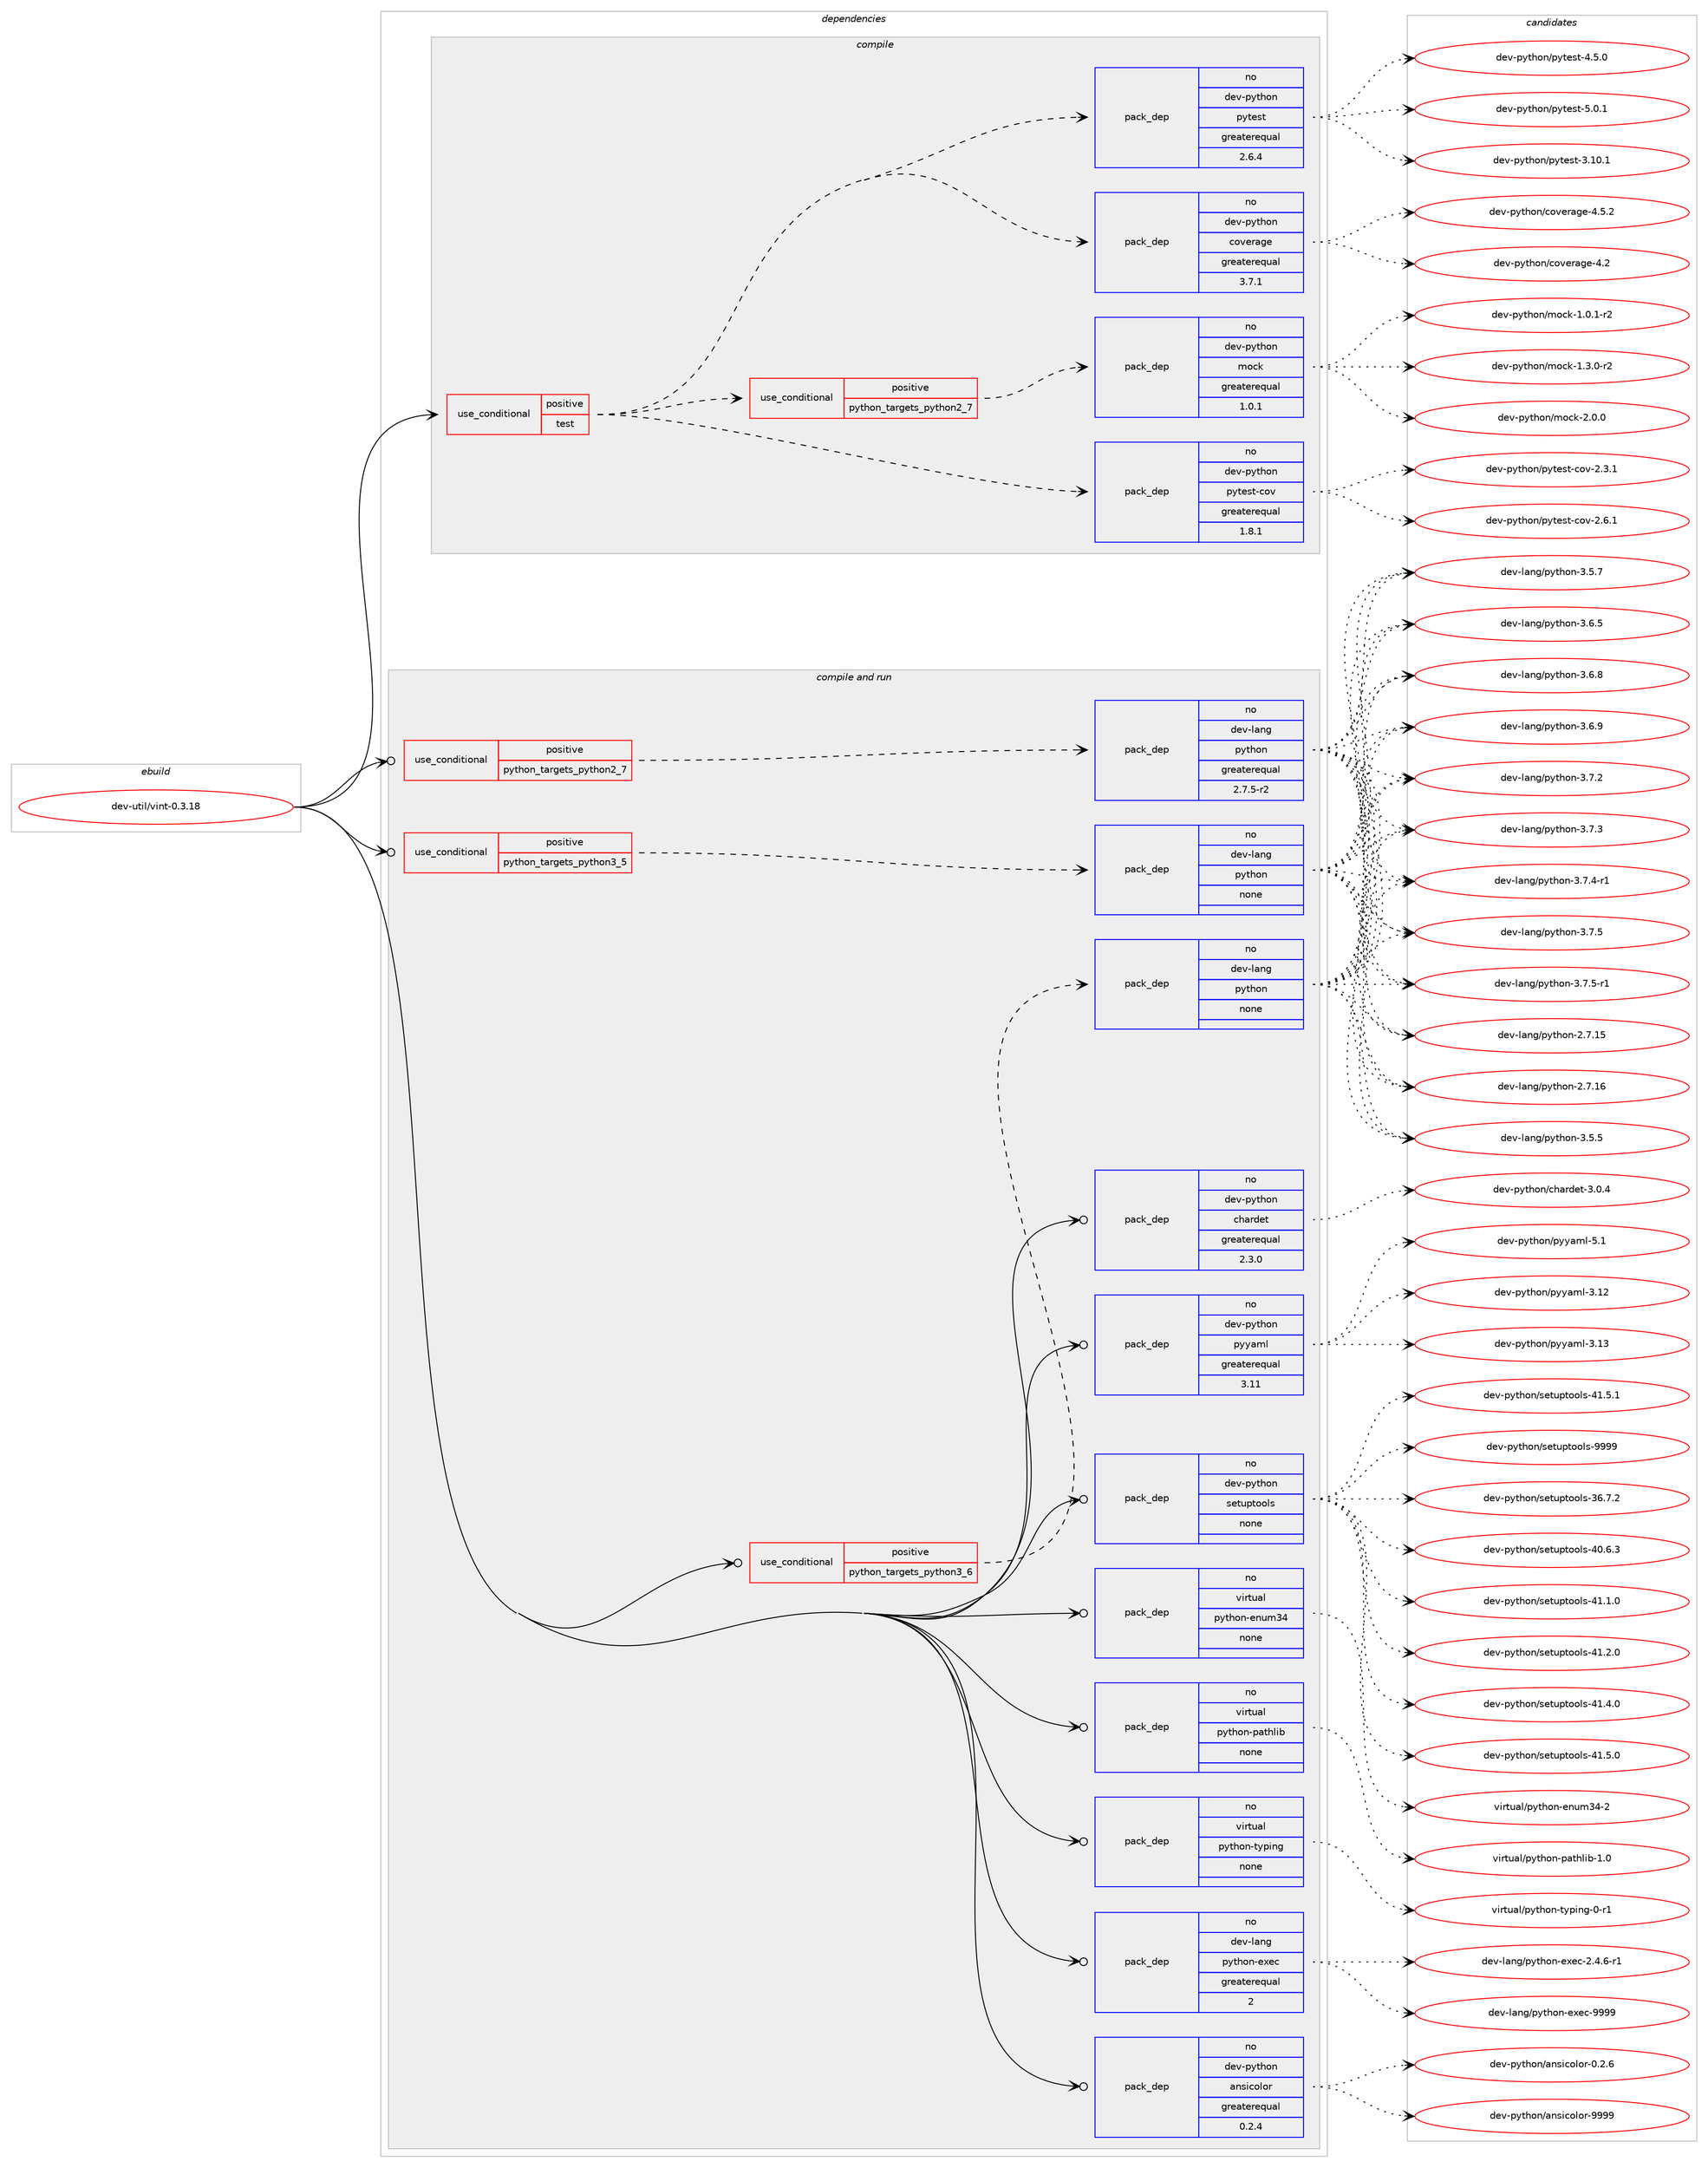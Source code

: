 digraph prolog {

# *************
# Graph options
# *************

newrank=true;
concentrate=true;
compound=true;
graph [rankdir=LR,fontname=Helvetica,fontsize=10,ranksep=1.5];#, ranksep=2.5, nodesep=0.2];
edge  [arrowhead=vee];
node  [fontname=Helvetica,fontsize=10];

# **********
# The ebuild
# **********

subgraph cluster_leftcol {
color=gray;
rank=same;
label=<<i>ebuild</i>>;
id [label="dev-util/vint-0.3.18", color=red, width=4, href="../dev-util/vint-0.3.18.svg"];
}

# ****************
# The dependencies
# ****************

subgraph cluster_midcol {
color=gray;
label=<<i>dependencies</i>>;
subgraph cluster_compile {
fillcolor="#eeeeee";
style=filled;
label=<<i>compile</i>>;
subgraph cond183443 {
dependency732732 [label=<<TABLE BORDER="0" CELLBORDER="1" CELLSPACING="0" CELLPADDING="4"><TR><TD ROWSPAN="3" CELLPADDING="10">use_conditional</TD></TR><TR><TD>positive</TD></TR><TR><TD>test</TD></TR></TABLE>>, shape=none, color=red];
subgraph pack537074 {
dependency732733 [label=<<TABLE BORDER="0" CELLBORDER="1" CELLSPACING="0" CELLPADDING="4" WIDTH="220"><TR><TD ROWSPAN="6" CELLPADDING="30">pack_dep</TD></TR><TR><TD WIDTH="110">no</TD></TR><TR><TD>dev-python</TD></TR><TR><TD>coverage</TD></TR><TR><TD>greaterequal</TD></TR><TR><TD>3.7.1</TD></TR></TABLE>>, shape=none, color=blue];
}
dependency732732:e -> dependency732733:w [weight=20,style="dashed",arrowhead="vee"];
subgraph pack537075 {
dependency732734 [label=<<TABLE BORDER="0" CELLBORDER="1" CELLSPACING="0" CELLPADDING="4" WIDTH="220"><TR><TD ROWSPAN="6" CELLPADDING="30">pack_dep</TD></TR><TR><TD WIDTH="110">no</TD></TR><TR><TD>dev-python</TD></TR><TR><TD>pytest</TD></TR><TR><TD>greaterequal</TD></TR><TR><TD>2.6.4</TD></TR></TABLE>>, shape=none, color=blue];
}
dependency732732:e -> dependency732734:w [weight=20,style="dashed",arrowhead="vee"];
subgraph pack537076 {
dependency732735 [label=<<TABLE BORDER="0" CELLBORDER="1" CELLSPACING="0" CELLPADDING="4" WIDTH="220"><TR><TD ROWSPAN="6" CELLPADDING="30">pack_dep</TD></TR><TR><TD WIDTH="110">no</TD></TR><TR><TD>dev-python</TD></TR><TR><TD>pytest-cov</TD></TR><TR><TD>greaterequal</TD></TR><TR><TD>1.8.1</TD></TR></TABLE>>, shape=none, color=blue];
}
dependency732732:e -> dependency732735:w [weight=20,style="dashed",arrowhead="vee"];
subgraph cond183444 {
dependency732736 [label=<<TABLE BORDER="0" CELLBORDER="1" CELLSPACING="0" CELLPADDING="4"><TR><TD ROWSPAN="3" CELLPADDING="10">use_conditional</TD></TR><TR><TD>positive</TD></TR><TR><TD>python_targets_python2_7</TD></TR></TABLE>>, shape=none, color=red];
subgraph pack537077 {
dependency732737 [label=<<TABLE BORDER="0" CELLBORDER="1" CELLSPACING="0" CELLPADDING="4" WIDTH="220"><TR><TD ROWSPAN="6" CELLPADDING="30">pack_dep</TD></TR><TR><TD WIDTH="110">no</TD></TR><TR><TD>dev-python</TD></TR><TR><TD>mock</TD></TR><TR><TD>greaterequal</TD></TR><TR><TD>1.0.1</TD></TR></TABLE>>, shape=none, color=blue];
}
dependency732736:e -> dependency732737:w [weight=20,style="dashed",arrowhead="vee"];
}
dependency732732:e -> dependency732736:w [weight=20,style="dashed",arrowhead="vee"];
}
id:e -> dependency732732:w [weight=20,style="solid",arrowhead="vee"];
}
subgraph cluster_compileandrun {
fillcolor="#eeeeee";
style=filled;
label=<<i>compile and run</i>>;
subgraph cond183445 {
dependency732738 [label=<<TABLE BORDER="0" CELLBORDER="1" CELLSPACING="0" CELLPADDING="4"><TR><TD ROWSPAN="3" CELLPADDING="10">use_conditional</TD></TR><TR><TD>positive</TD></TR><TR><TD>python_targets_python2_7</TD></TR></TABLE>>, shape=none, color=red];
subgraph pack537078 {
dependency732739 [label=<<TABLE BORDER="0" CELLBORDER="1" CELLSPACING="0" CELLPADDING="4" WIDTH="220"><TR><TD ROWSPAN="6" CELLPADDING="30">pack_dep</TD></TR><TR><TD WIDTH="110">no</TD></TR><TR><TD>dev-lang</TD></TR><TR><TD>python</TD></TR><TR><TD>greaterequal</TD></TR><TR><TD>2.7.5-r2</TD></TR></TABLE>>, shape=none, color=blue];
}
dependency732738:e -> dependency732739:w [weight=20,style="dashed",arrowhead="vee"];
}
id:e -> dependency732738:w [weight=20,style="solid",arrowhead="odotvee"];
subgraph cond183446 {
dependency732740 [label=<<TABLE BORDER="0" CELLBORDER="1" CELLSPACING="0" CELLPADDING="4"><TR><TD ROWSPAN="3" CELLPADDING="10">use_conditional</TD></TR><TR><TD>positive</TD></TR><TR><TD>python_targets_python3_5</TD></TR></TABLE>>, shape=none, color=red];
subgraph pack537079 {
dependency732741 [label=<<TABLE BORDER="0" CELLBORDER="1" CELLSPACING="0" CELLPADDING="4" WIDTH="220"><TR><TD ROWSPAN="6" CELLPADDING="30">pack_dep</TD></TR><TR><TD WIDTH="110">no</TD></TR><TR><TD>dev-lang</TD></TR><TR><TD>python</TD></TR><TR><TD>none</TD></TR><TR><TD></TD></TR></TABLE>>, shape=none, color=blue];
}
dependency732740:e -> dependency732741:w [weight=20,style="dashed",arrowhead="vee"];
}
id:e -> dependency732740:w [weight=20,style="solid",arrowhead="odotvee"];
subgraph cond183447 {
dependency732742 [label=<<TABLE BORDER="0" CELLBORDER="1" CELLSPACING="0" CELLPADDING="4"><TR><TD ROWSPAN="3" CELLPADDING="10">use_conditional</TD></TR><TR><TD>positive</TD></TR><TR><TD>python_targets_python3_6</TD></TR></TABLE>>, shape=none, color=red];
subgraph pack537080 {
dependency732743 [label=<<TABLE BORDER="0" CELLBORDER="1" CELLSPACING="0" CELLPADDING="4" WIDTH="220"><TR><TD ROWSPAN="6" CELLPADDING="30">pack_dep</TD></TR><TR><TD WIDTH="110">no</TD></TR><TR><TD>dev-lang</TD></TR><TR><TD>python</TD></TR><TR><TD>none</TD></TR><TR><TD></TD></TR></TABLE>>, shape=none, color=blue];
}
dependency732742:e -> dependency732743:w [weight=20,style="dashed",arrowhead="vee"];
}
id:e -> dependency732742:w [weight=20,style="solid",arrowhead="odotvee"];
subgraph pack537081 {
dependency732744 [label=<<TABLE BORDER="0" CELLBORDER="1" CELLSPACING="0" CELLPADDING="4" WIDTH="220"><TR><TD ROWSPAN="6" CELLPADDING="30">pack_dep</TD></TR><TR><TD WIDTH="110">no</TD></TR><TR><TD>dev-lang</TD></TR><TR><TD>python-exec</TD></TR><TR><TD>greaterequal</TD></TR><TR><TD>2</TD></TR></TABLE>>, shape=none, color=blue];
}
id:e -> dependency732744:w [weight=20,style="solid",arrowhead="odotvee"];
subgraph pack537082 {
dependency732745 [label=<<TABLE BORDER="0" CELLBORDER="1" CELLSPACING="0" CELLPADDING="4" WIDTH="220"><TR><TD ROWSPAN="6" CELLPADDING="30">pack_dep</TD></TR><TR><TD WIDTH="110">no</TD></TR><TR><TD>dev-python</TD></TR><TR><TD>ansicolor</TD></TR><TR><TD>greaterequal</TD></TR><TR><TD>0.2.4</TD></TR></TABLE>>, shape=none, color=blue];
}
id:e -> dependency732745:w [weight=20,style="solid",arrowhead="odotvee"];
subgraph pack537083 {
dependency732746 [label=<<TABLE BORDER="0" CELLBORDER="1" CELLSPACING="0" CELLPADDING="4" WIDTH="220"><TR><TD ROWSPAN="6" CELLPADDING="30">pack_dep</TD></TR><TR><TD WIDTH="110">no</TD></TR><TR><TD>dev-python</TD></TR><TR><TD>chardet</TD></TR><TR><TD>greaterequal</TD></TR><TR><TD>2.3.0</TD></TR></TABLE>>, shape=none, color=blue];
}
id:e -> dependency732746:w [weight=20,style="solid",arrowhead="odotvee"];
subgraph pack537084 {
dependency732747 [label=<<TABLE BORDER="0" CELLBORDER="1" CELLSPACING="0" CELLPADDING="4" WIDTH="220"><TR><TD ROWSPAN="6" CELLPADDING="30">pack_dep</TD></TR><TR><TD WIDTH="110">no</TD></TR><TR><TD>dev-python</TD></TR><TR><TD>pyyaml</TD></TR><TR><TD>greaterequal</TD></TR><TR><TD>3.11</TD></TR></TABLE>>, shape=none, color=blue];
}
id:e -> dependency732747:w [weight=20,style="solid",arrowhead="odotvee"];
subgraph pack537085 {
dependency732748 [label=<<TABLE BORDER="0" CELLBORDER="1" CELLSPACING="0" CELLPADDING="4" WIDTH="220"><TR><TD ROWSPAN="6" CELLPADDING="30">pack_dep</TD></TR><TR><TD WIDTH="110">no</TD></TR><TR><TD>dev-python</TD></TR><TR><TD>setuptools</TD></TR><TR><TD>none</TD></TR><TR><TD></TD></TR></TABLE>>, shape=none, color=blue];
}
id:e -> dependency732748:w [weight=20,style="solid",arrowhead="odotvee"];
subgraph pack537086 {
dependency732749 [label=<<TABLE BORDER="0" CELLBORDER="1" CELLSPACING="0" CELLPADDING="4" WIDTH="220"><TR><TD ROWSPAN="6" CELLPADDING="30">pack_dep</TD></TR><TR><TD WIDTH="110">no</TD></TR><TR><TD>virtual</TD></TR><TR><TD>python-enum34</TD></TR><TR><TD>none</TD></TR><TR><TD></TD></TR></TABLE>>, shape=none, color=blue];
}
id:e -> dependency732749:w [weight=20,style="solid",arrowhead="odotvee"];
subgraph pack537087 {
dependency732750 [label=<<TABLE BORDER="0" CELLBORDER="1" CELLSPACING="0" CELLPADDING="4" WIDTH="220"><TR><TD ROWSPAN="6" CELLPADDING="30">pack_dep</TD></TR><TR><TD WIDTH="110">no</TD></TR><TR><TD>virtual</TD></TR><TR><TD>python-pathlib</TD></TR><TR><TD>none</TD></TR><TR><TD></TD></TR></TABLE>>, shape=none, color=blue];
}
id:e -> dependency732750:w [weight=20,style="solid",arrowhead="odotvee"];
subgraph pack537088 {
dependency732751 [label=<<TABLE BORDER="0" CELLBORDER="1" CELLSPACING="0" CELLPADDING="4" WIDTH="220"><TR><TD ROWSPAN="6" CELLPADDING="30">pack_dep</TD></TR><TR><TD WIDTH="110">no</TD></TR><TR><TD>virtual</TD></TR><TR><TD>python-typing</TD></TR><TR><TD>none</TD></TR><TR><TD></TD></TR></TABLE>>, shape=none, color=blue];
}
id:e -> dependency732751:w [weight=20,style="solid",arrowhead="odotvee"];
}
subgraph cluster_run {
fillcolor="#eeeeee";
style=filled;
label=<<i>run</i>>;
}
}

# **************
# The candidates
# **************

subgraph cluster_choices {
rank=same;
color=gray;
label=<<i>candidates</i>>;

subgraph choice537074 {
color=black;
nodesep=1;
choice1001011184511212111610411111047991111181011149710310145524650 [label="dev-python/coverage-4.2", color=red, width=4,href="../dev-python/coverage-4.2.svg"];
choice10010111845112121116104111110479911111810111497103101455246534650 [label="dev-python/coverage-4.5.2", color=red, width=4,href="../dev-python/coverage-4.5.2.svg"];
dependency732733:e -> choice1001011184511212111610411111047991111181011149710310145524650:w [style=dotted,weight="100"];
dependency732733:e -> choice10010111845112121116104111110479911111810111497103101455246534650:w [style=dotted,weight="100"];
}
subgraph choice537075 {
color=black;
nodesep=1;
choice100101118451121211161041111104711212111610111511645514649484649 [label="dev-python/pytest-3.10.1", color=red, width=4,href="../dev-python/pytest-3.10.1.svg"];
choice1001011184511212111610411111047112121116101115116455246534648 [label="dev-python/pytest-4.5.0", color=red, width=4,href="../dev-python/pytest-4.5.0.svg"];
choice1001011184511212111610411111047112121116101115116455346484649 [label="dev-python/pytest-5.0.1", color=red, width=4,href="../dev-python/pytest-5.0.1.svg"];
dependency732734:e -> choice100101118451121211161041111104711212111610111511645514649484649:w [style=dotted,weight="100"];
dependency732734:e -> choice1001011184511212111610411111047112121116101115116455246534648:w [style=dotted,weight="100"];
dependency732734:e -> choice1001011184511212111610411111047112121116101115116455346484649:w [style=dotted,weight="100"];
}
subgraph choice537076 {
color=black;
nodesep=1;
choice10010111845112121116104111110471121211161011151164599111118455046514649 [label="dev-python/pytest-cov-2.3.1", color=red, width=4,href="../dev-python/pytest-cov-2.3.1.svg"];
choice10010111845112121116104111110471121211161011151164599111118455046544649 [label="dev-python/pytest-cov-2.6.1", color=red, width=4,href="../dev-python/pytest-cov-2.6.1.svg"];
dependency732735:e -> choice10010111845112121116104111110471121211161011151164599111118455046514649:w [style=dotted,weight="100"];
dependency732735:e -> choice10010111845112121116104111110471121211161011151164599111118455046544649:w [style=dotted,weight="100"];
}
subgraph choice537077 {
color=black;
nodesep=1;
choice1001011184511212111610411111047109111991074549464846494511450 [label="dev-python/mock-1.0.1-r2", color=red, width=4,href="../dev-python/mock-1.0.1-r2.svg"];
choice1001011184511212111610411111047109111991074549465146484511450 [label="dev-python/mock-1.3.0-r2", color=red, width=4,href="../dev-python/mock-1.3.0-r2.svg"];
choice100101118451121211161041111104710911199107455046484648 [label="dev-python/mock-2.0.0", color=red, width=4,href="../dev-python/mock-2.0.0.svg"];
dependency732737:e -> choice1001011184511212111610411111047109111991074549464846494511450:w [style=dotted,weight="100"];
dependency732737:e -> choice1001011184511212111610411111047109111991074549465146484511450:w [style=dotted,weight="100"];
dependency732737:e -> choice100101118451121211161041111104710911199107455046484648:w [style=dotted,weight="100"];
}
subgraph choice537078 {
color=black;
nodesep=1;
choice10010111845108971101034711212111610411111045504655464953 [label="dev-lang/python-2.7.15", color=red, width=4,href="../dev-lang/python-2.7.15.svg"];
choice10010111845108971101034711212111610411111045504655464954 [label="dev-lang/python-2.7.16", color=red, width=4,href="../dev-lang/python-2.7.16.svg"];
choice100101118451089711010347112121116104111110455146534653 [label="dev-lang/python-3.5.5", color=red, width=4,href="../dev-lang/python-3.5.5.svg"];
choice100101118451089711010347112121116104111110455146534655 [label="dev-lang/python-3.5.7", color=red, width=4,href="../dev-lang/python-3.5.7.svg"];
choice100101118451089711010347112121116104111110455146544653 [label="dev-lang/python-3.6.5", color=red, width=4,href="../dev-lang/python-3.6.5.svg"];
choice100101118451089711010347112121116104111110455146544656 [label="dev-lang/python-3.6.8", color=red, width=4,href="../dev-lang/python-3.6.8.svg"];
choice100101118451089711010347112121116104111110455146544657 [label="dev-lang/python-3.6.9", color=red, width=4,href="../dev-lang/python-3.6.9.svg"];
choice100101118451089711010347112121116104111110455146554650 [label="dev-lang/python-3.7.2", color=red, width=4,href="../dev-lang/python-3.7.2.svg"];
choice100101118451089711010347112121116104111110455146554651 [label="dev-lang/python-3.7.3", color=red, width=4,href="../dev-lang/python-3.7.3.svg"];
choice1001011184510897110103471121211161041111104551465546524511449 [label="dev-lang/python-3.7.4-r1", color=red, width=4,href="../dev-lang/python-3.7.4-r1.svg"];
choice100101118451089711010347112121116104111110455146554653 [label="dev-lang/python-3.7.5", color=red, width=4,href="../dev-lang/python-3.7.5.svg"];
choice1001011184510897110103471121211161041111104551465546534511449 [label="dev-lang/python-3.7.5-r1", color=red, width=4,href="../dev-lang/python-3.7.5-r1.svg"];
dependency732739:e -> choice10010111845108971101034711212111610411111045504655464953:w [style=dotted,weight="100"];
dependency732739:e -> choice10010111845108971101034711212111610411111045504655464954:w [style=dotted,weight="100"];
dependency732739:e -> choice100101118451089711010347112121116104111110455146534653:w [style=dotted,weight="100"];
dependency732739:e -> choice100101118451089711010347112121116104111110455146534655:w [style=dotted,weight="100"];
dependency732739:e -> choice100101118451089711010347112121116104111110455146544653:w [style=dotted,weight="100"];
dependency732739:e -> choice100101118451089711010347112121116104111110455146544656:w [style=dotted,weight="100"];
dependency732739:e -> choice100101118451089711010347112121116104111110455146544657:w [style=dotted,weight="100"];
dependency732739:e -> choice100101118451089711010347112121116104111110455146554650:w [style=dotted,weight="100"];
dependency732739:e -> choice100101118451089711010347112121116104111110455146554651:w [style=dotted,weight="100"];
dependency732739:e -> choice1001011184510897110103471121211161041111104551465546524511449:w [style=dotted,weight="100"];
dependency732739:e -> choice100101118451089711010347112121116104111110455146554653:w [style=dotted,weight="100"];
dependency732739:e -> choice1001011184510897110103471121211161041111104551465546534511449:w [style=dotted,weight="100"];
}
subgraph choice537079 {
color=black;
nodesep=1;
choice10010111845108971101034711212111610411111045504655464953 [label="dev-lang/python-2.7.15", color=red, width=4,href="../dev-lang/python-2.7.15.svg"];
choice10010111845108971101034711212111610411111045504655464954 [label="dev-lang/python-2.7.16", color=red, width=4,href="../dev-lang/python-2.7.16.svg"];
choice100101118451089711010347112121116104111110455146534653 [label="dev-lang/python-3.5.5", color=red, width=4,href="../dev-lang/python-3.5.5.svg"];
choice100101118451089711010347112121116104111110455146534655 [label="dev-lang/python-3.5.7", color=red, width=4,href="../dev-lang/python-3.5.7.svg"];
choice100101118451089711010347112121116104111110455146544653 [label="dev-lang/python-3.6.5", color=red, width=4,href="../dev-lang/python-3.6.5.svg"];
choice100101118451089711010347112121116104111110455146544656 [label="dev-lang/python-3.6.8", color=red, width=4,href="../dev-lang/python-3.6.8.svg"];
choice100101118451089711010347112121116104111110455146544657 [label="dev-lang/python-3.6.9", color=red, width=4,href="../dev-lang/python-3.6.9.svg"];
choice100101118451089711010347112121116104111110455146554650 [label="dev-lang/python-3.7.2", color=red, width=4,href="../dev-lang/python-3.7.2.svg"];
choice100101118451089711010347112121116104111110455146554651 [label="dev-lang/python-3.7.3", color=red, width=4,href="../dev-lang/python-3.7.3.svg"];
choice1001011184510897110103471121211161041111104551465546524511449 [label="dev-lang/python-3.7.4-r1", color=red, width=4,href="../dev-lang/python-3.7.4-r1.svg"];
choice100101118451089711010347112121116104111110455146554653 [label="dev-lang/python-3.7.5", color=red, width=4,href="../dev-lang/python-3.7.5.svg"];
choice1001011184510897110103471121211161041111104551465546534511449 [label="dev-lang/python-3.7.5-r1", color=red, width=4,href="../dev-lang/python-3.7.5-r1.svg"];
dependency732741:e -> choice10010111845108971101034711212111610411111045504655464953:w [style=dotted,weight="100"];
dependency732741:e -> choice10010111845108971101034711212111610411111045504655464954:w [style=dotted,weight="100"];
dependency732741:e -> choice100101118451089711010347112121116104111110455146534653:w [style=dotted,weight="100"];
dependency732741:e -> choice100101118451089711010347112121116104111110455146534655:w [style=dotted,weight="100"];
dependency732741:e -> choice100101118451089711010347112121116104111110455146544653:w [style=dotted,weight="100"];
dependency732741:e -> choice100101118451089711010347112121116104111110455146544656:w [style=dotted,weight="100"];
dependency732741:e -> choice100101118451089711010347112121116104111110455146544657:w [style=dotted,weight="100"];
dependency732741:e -> choice100101118451089711010347112121116104111110455146554650:w [style=dotted,weight="100"];
dependency732741:e -> choice100101118451089711010347112121116104111110455146554651:w [style=dotted,weight="100"];
dependency732741:e -> choice1001011184510897110103471121211161041111104551465546524511449:w [style=dotted,weight="100"];
dependency732741:e -> choice100101118451089711010347112121116104111110455146554653:w [style=dotted,weight="100"];
dependency732741:e -> choice1001011184510897110103471121211161041111104551465546534511449:w [style=dotted,weight="100"];
}
subgraph choice537080 {
color=black;
nodesep=1;
choice10010111845108971101034711212111610411111045504655464953 [label="dev-lang/python-2.7.15", color=red, width=4,href="../dev-lang/python-2.7.15.svg"];
choice10010111845108971101034711212111610411111045504655464954 [label="dev-lang/python-2.7.16", color=red, width=4,href="../dev-lang/python-2.7.16.svg"];
choice100101118451089711010347112121116104111110455146534653 [label="dev-lang/python-3.5.5", color=red, width=4,href="../dev-lang/python-3.5.5.svg"];
choice100101118451089711010347112121116104111110455146534655 [label="dev-lang/python-3.5.7", color=red, width=4,href="../dev-lang/python-3.5.7.svg"];
choice100101118451089711010347112121116104111110455146544653 [label="dev-lang/python-3.6.5", color=red, width=4,href="../dev-lang/python-3.6.5.svg"];
choice100101118451089711010347112121116104111110455146544656 [label="dev-lang/python-3.6.8", color=red, width=4,href="../dev-lang/python-3.6.8.svg"];
choice100101118451089711010347112121116104111110455146544657 [label="dev-lang/python-3.6.9", color=red, width=4,href="../dev-lang/python-3.6.9.svg"];
choice100101118451089711010347112121116104111110455146554650 [label="dev-lang/python-3.7.2", color=red, width=4,href="../dev-lang/python-3.7.2.svg"];
choice100101118451089711010347112121116104111110455146554651 [label="dev-lang/python-3.7.3", color=red, width=4,href="../dev-lang/python-3.7.3.svg"];
choice1001011184510897110103471121211161041111104551465546524511449 [label="dev-lang/python-3.7.4-r1", color=red, width=4,href="../dev-lang/python-3.7.4-r1.svg"];
choice100101118451089711010347112121116104111110455146554653 [label="dev-lang/python-3.7.5", color=red, width=4,href="../dev-lang/python-3.7.5.svg"];
choice1001011184510897110103471121211161041111104551465546534511449 [label="dev-lang/python-3.7.5-r1", color=red, width=4,href="../dev-lang/python-3.7.5-r1.svg"];
dependency732743:e -> choice10010111845108971101034711212111610411111045504655464953:w [style=dotted,weight="100"];
dependency732743:e -> choice10010111845108971101034711212111610411111045504655464954:w [style=dotted,weight="100"];
dependency732743:e -> choice100101118451089711010347112121116104111110455146534653:w [style=dotted,weight="100"];
dependency732743:e -> choice100101118451089711010347112121116104111110455146534655:w [style=dotted,weight="100"];
dependency732743:e -> choice100101118451089711010347112121116104111110455146544653:w [style=dotted,weight="100"];
dependency732743:e -> choice100101118451089711010347112121116104111110455146544656:w [style=dotted,weight="100"];
dependency732743:e -> choice100101118451089711010347112121116104111110455146544657:w [style=dotted,weight="100"];
dependency732743:e -> choice100101118451089711010347112121116104111110455146554650:w [style=dotted,weight="100"];
dependency732743:e -> choice100101118451089711010347112121116104111110455146554651:w [style=dotted,weight="100"];
dependency732743:e -> choice1001011184510897110103471121211161041111104551465546524511449:w [style=dotted,weight="100"];
dependency732743:e -> choice100101118451089711010347112121116104111110455146554653:w [style=dotted,weight="100"];
dependency732743:e -> choice1001011184510897110103471121211161041111104551465546534511449:w [style=dotted,weight="100"];
}
subgraph choice537081 {
color=black;
nodesep=1;
choice10010111845108971101034711212111610411111045101120101994550465246544511449 [label="dev-lang/python-exec-2.4.6-r1", color=red, width=4,href="../dev-lang/python-exec-2.4.6-r1.svg"];
choice10010111845108971101034711212111610411111045101120101994557575757 [label="dev-lang/python-exec-9999", color=red, width=4,href="../dev-lang/python-exec-9999.svg"];
dependency732744:e -> choice10010111845108971101034711212111610411111045101120101994550465246544511449:w [style=dotted,weight="100"];
dependency732744:e -> choice10010111845108971101034711212111610411111045101120101994557575757:w [style=dotted,weight="100"];
}
subgraph choice537082 {
color=black;
nodesep=1;
choice10010111845112121116104111110479711011510599111108111114454846504654 [label="dev-python/ansicolor-0.2.6", color=red, width=4,href="../dev-python/ansicolor-0.2.6.svg"];
choice100101118451121211161041111104797110115105991111081111144557575757 [label="dev-python/ansicolor-9999", color=red, width=4,href="../dev-python/ansicolor-9999.svg"];
dependency732745:e -> choice10010111845112121116104111110479711011510599111108111114454846504654:w [style=dotted,weight="100"];
dependency732745:e -> choice100101118451121211161041111104797110115105991111081111144557575757:w [style=dotted,weight="100"];
}
subgraph choice537083 {
color=black;
nodesep=1;
choice10010111845112121116104111110479910497114100101116455146484652 [label="dev-python/chardet-3.0.4", color=red, width=4,href="../dev-python/chardet-3.0.4.svg"];
dependency732746:e -> choice10010111845112121116104111110479910497114100101116455146484652:w [style=dotted,weight="100"];
}
subgraph choice537084 {
color=black;
nodesep=1;
choice1001011184511212111610411111047112121121971091084551464950 [label="dev-python/pyyaml-3.12", color=red, width=4,href="../dev-python/pyyaml-3.12.svg"];
choice1001011184511212111610411111047112121121971091084551464951 [label="dev-python/pyyaml-3.13", color=red, width=4,href="../dev-python/pyyaml-3.13.svg"];
choice10010111845112121116104111110471121211219710910845534649 [label="dev-python/pyyaml-5.1", color=red, width=4,href="../dev-python/pyyaml-5.1.svg"];
dependency732747:e -> choice1001011184511212111610411111047112121121971091084551464950:w [style=dotted,weight="100"];
dependency732747:e -> choice1001011184511212111610411111047112121121971091084551464951:w [style=dotted,weight="100"];
dependency732747:e -> choice10010111845112121116104111110471121211219710910845534649:w [style=dotted,weight="100"];
}
subgraph choice537085 {
color=black;
nodesep=1;
choice100101118451121211161041111104711510111611711211611111110811545515446554650 [label="dev-python/setuptools-36.7.2", color=red, width=4,href="../dev-python/setuptools-36.7.2.svg"];
choice100101118451121211161041111104711510111611711211611111110811545524846544651 [label="dev-python/setuptools-40.6.3", color=red, width=4,href="../dev-python/setuptools-40.6.3.svg"];
choice100101118451121211161041111104711510111611711211611111110811545524946494648 [label="dev-python/setuptools-41.1.0", color=red, width=4,href="../dev-python/setuptools-41.1.0.svg"];
choice100101118451121211161041111104711510111611711211611111110811545524946504648 [label="dev-python/setuptools-41.2.0", color=red, width=4,href="../dev-python/setuptools-41.2.0.svg"];
choice100101118451121211161041111104711510111611711211611111110811545524946524648 [label="dev-python/setuptools-41.4.0", color=red, width=4,href="../dev-python/setuptools-41.4.0.svg"];
choice100101118451121211161041111104711510111611711211611111110811545524946534648 [label="dev-python/setuptools-41.5.0", color=red, width=4,href="../dev-python/setuptools-41.5.0.svg"];
choice100101118451121211161041111104711510111611711211611111110811545524946534649 [label="dev-python/setuptools-41.5.1", color=red, width=4,href="../dev-python/setuptools-41.5.1.svg"];
choice10010111845112121116104111110471151011161171121161111111081154557575757 [label="dev-python/setuptools-9999", color=red, width=4,href="../dev-python/setuptools-9999.svg"];
dependency732748:e -> choice100101118451121211161041111104711510111611711211611111110811545515446554650:w [style=dotted,weight="100"];
dependency732748:e -> choice100101118451121211161041111104711510111611711211611111110811545524846544651:w [style=dotted,weight="100"];
dependency732748:e -> choice100101118451121211161041111104711510111611711211611111110811545524946494648:w [style=dotted,weight="100"];
dependency732748:e -> choice100101118451121211161041111104711510111611711211611111110811545524946504648:w [style=dotted,weight="100"];
dependency732748:e -> choice100101118451121211161041111104711510111611711211611111110811545524946524648:w [style=dotted,weight="100"];
dependency732748:e -> choice100101118451121211161041111104711510111611711211611111110811545524946534648:w [style=dotted,weight="100"];
dependency732748:e -> choice100101118451121211161041111104711510111611711211611111110811545524946534649:w [style=dotted,weight="100"];
dependency732748:e -> choice10010111845112121116104111110471151011161171121161111111081154557575757:w [style=dotted,weight="100"];
}
subgraph choice537086 {
color=black;
nodesep=1;
choice11810511411611797108471121211161041111104510111011710951524550 [label="virtual/python-enum34-2", color=red, width=4,href="../virtual/python-enum34-2.svg"];
dependency732749:e -> choice11810511411611797108471121211161041111104510111011710951524550:w [style=dotted,weight="100"];
}
subgraph choice537087 {
color=black;
nodesep=1;
choice118105114116117971084711212111610411111045112971161041081059845494648 [label="virtual/python-pathlib-1.0", color=red, width=4,href="../virtual/python-pathlib-1.0.svg"];
dependency732750:e -> choice118105114116117971084711212111610411111045112971161041081059845494648:w [style=dotted,weight="100"];
}
subgraph choice537088 {
color=black;
nodesep=1;
choice11810511411611797108471121211161041111104511612111210511010345484511449 [label="virtual/python-typing-0-r1", color=red, width=4,href="../virtual/python-typing-0-r1.svg"];
dependency732751:e -> choice11810511411611797108471121211161041111104511612111210511010345484511449:w [style=dotted,weight="100"];
}
}

}
